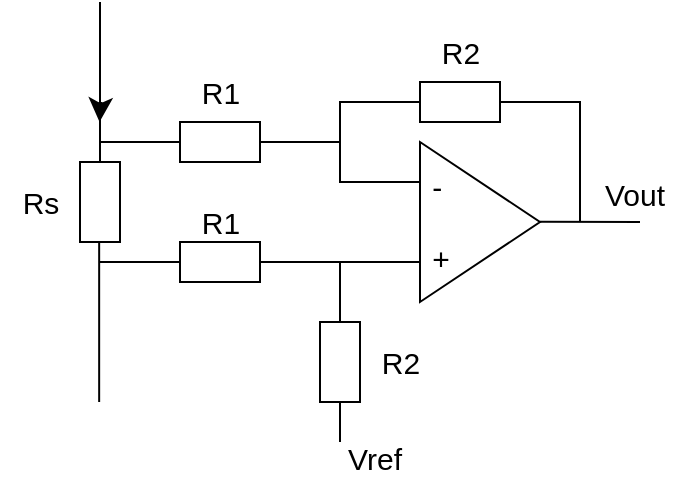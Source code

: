 <mxfile version="20.2.3" type="device"><diagram id="V5yohNhnOBu1HYfvTp3l" name="Sida-1"><mxGraphModel dx="813" dy="494" grid="1" gridSize="10" guides="1" tooltips="1" connect="1" arrows="1" fold="1" page="1" pageScale="1" pageWidth="827" pageHeight="1169" math="0" shadow="0"><root><mxCell id="0"/><mxCell id="1" parent="0"/><mxCell id="2lQTiGi3WnqK_YHmJMs9-2" value="" style="rounded=0;whiteSpace=wrap;html=1;" vertex="1" parent="1"><mxGeometry x="190" y="190" width="20" height="40" as="geometry"/></mxCell><mxCell id="2lQTiGi3WnqK_YHmJMs9-3" value="&lt;span style=&quot;font-size: 15px;&quot;&gt;&amp;nbsp;-&lt;br&gt;&lt;br&gt;&amp;nbsp;+&lt;br&gt;&lt;/span&gt;" style="triangle;whiteSpace=wrap;html=1;align=left;" vertex="1" parent="1"><mxGeometry x="360" y="180" width="60" height="80" as="geometry"/></mxCell><mxCell id="2lQTiGi3WnqK_YHmJMs9-4" value="" style="endArrow=none;html=1;rounded=0;fontSize=15;" edge="1" parent="1"><mxGeometry width="50" height="50" relative="1" as="geometry"><mxPoint x="200" y="190" as="sourcePoint"/><mxPoint x="200" y="110" as="targetPoint"/></mxGeometry></mxCell><mxCell id="2lQTiGi3WnqK_YHmJMs9-5" value="" style="endArrow=none;html=1;rounded=0;fontSize=15;" edge="1" parent="1"><mxGeometry width="50" height="50" relative="1" as="geometry"><mxPoint x="199.58" y="310" as="sourcePoint"/><mxPoint x="199.58" y="230" as="targetPoint"/></mxGeometry></mxCell><mxCell id="2lQTiGi3WnqK_YHmJMs9-7" value="" style="endArrow=classic;html=1;rounded=0;fontSize=15;strokeWidth=2;strokeColor=default;" edge="1" parent="1"><mxGeometry width="50" height="50" relative="1" as="geometry"><mxPoint x="200.25" y="160" as="sourcePoint"/><mxPoint x="199.75" y="170" as="targetPoint"/></mxGeometry></mxCell><mxCell id="2lQTiGi3WnqK_YHmJMs9-9" value="" style="endArrow=none;html=1;rounded=0;fontSize=15;" edge="1" parent="1"><mxGeometry width="50" height="50" relative="1" as="geometry"><mxPoint x="320" y="180" as="sourcePoint"/><mxPoint x="200" y="180" as="targetPoint"/></mxGeometry></mxCell><mxCell id="2lQTiGi3WnqK_YHmJMs9-10" value="" style="endArrow=none;html=1;rounded=0;fontSize=15;exitX=0;exitY=0.75;exitDx=0;exitDy=0;" edge="1" parent="1" source="2lQTiGi3WnqK_YHmJMs9-3"><mxGeometry width="50" height="50" relative="1" as="geometry"><mxPoint x="300" y="240" as="sourcePoint"/><mxPoint x="200" y="240" as="targetPoint"/></mxGeometry></mxCell><mxCell id="2lQTiGi3WnqK_YHmJMs9-11" value="" style="endArrow=none;html=1;rounded=0;fontSize=15;exitX=0;exitY=0.25;exitDx=0;exitDy=0;" edge="1" parent="1" source="2lQTiGi3WnqK_YHmJMs9-3"><mxGeometry width="50" height="50" relative="1" as="geometry"><mxPoint x="360" y="210.0" as="sourcePoint"/><mxPoint x="440" y="220" as="targetPoint"/><Array as="points"><mxPoint x="320" y="200"/><mxPoint x="320" y="160"/><mxPoint x="440" y="160"/></Array></mxGeometry></mxCell><mxCell id="2lQTiGi3WnqK_YHmJMs9-12" value="" style="endArrow=none;html=1;rounded=0;fontSize=15;" edge="1" parent="1"><mxGeometry width="50" height="50" relative="1" as="geometry"><mxPoint x="470" y="220" as="sourcePoint"/><mxPoint x="420" y="219.88" as="targetPoint"/></mxGeometry></mxCell><mxCell id="2lQTiGi3WnqK_YHmJMs9-13" value="" style="endArrow=none;html=1;rounded=0;fontSize=15;" edge="1" parent="1"><mxGeometry width="50" height="50" relative="1" as="geometry"><mxPoint x="320" y="240" as="sourcePoint"/><mxPoint x="320" y="330" as="targetPoint"/></mxGeometry></mxCell><mxCell id="2lQTiGi3WnqK_YHmJMs9-14" value="" style="rounded=0;whiteSpace=wrap;html=1;" vertex="1" parent="1"><mxGeometry x="310" y="270" width="20" height="40" as="geometry"/></mxCell><mxCell id="2lQTiGi3WnqK_YHmJMs9-15" value="" style="rounded=0;whiteSpace=wrap;html=1;" vertex="1" parent="1"><mxGeometry x="240" y="230" width="40" height="20" as="geometry"/></mxCell><mxCell id="2lQTiGi3WnqK_YHmJMs9-19" value="" style="rounded=0;whiteSpace=wrap;html=1;" vertex="1" parent="1"><mxGeometry x="240" y="170" width="40" height="20" as="geometry"/></mxCell><mxCell id="2lQTiGi3WnqK_YHmJMs9-20" value="" style="rounded=0;whiteSpace=wrap;html=1;" vertex="1" parent="1"><mxGeometry x="360" y="150" width="40" height="20" as="geometry"/></mxCell><mxCell id="2lQTiGi3WnqK_YHmJMs9-21" value="Rs" style="text;html=1;align=center;verticalAlign=middle;resizable=0;points=[];autosize=1;strokeColor=none;fillColor=none;fontSize=15;" vertex="1" parent="1"><mxGeometry x="150" y="195" width="40" height="30" as="geometry"/></mxCell><mxCell id="2lQTiGi3WnqK_YHmJMs9-22" value="R1" style="text;html=1;align=center;verticalAlign=middle;resizable=0;points=[];autosize=1;strokeColor=none;fillColor=none;fontSize=15;" vertex="1" parent="1"><mxGeometry x="240" y="140" width="40" height="30" as="geometry"/></mxCell><mxCell id="2lQTiGi3WnqK_YHmJMs9-23" value="R1" style="text;html=1;align=center;verticalAlign=middle;resizable=0;points=[];autosize=1;strokeColor=none;fillColor=none;fontSize=15;" vertex="1" parent="1"><mxGeometry x="240" y="205" width="40" height="30" as="geometry"/></mxCell><mxCell id="2lQTiGi3WnqK_YHmJMs9-24" value="R2" style="text;html=1;align=center;verticalAlign=middle;resizable=0;points=[];autosize=1;strokeColor=none;fillColor=none;fontSize=15;" vertex="1" parent="1"><mxGeometry x="330" y="275" width="40" height="30" as="geometry"/></mxCell><mxCell id="2lQTiGi3WnqK_YHmJMs9-25" value="R2" style="text;html=1;align=center;verticalAlign=middle;resizable=0;points=[];autosize=1;strokeColor=none;fillColor=none;fontSize=15;" vertex="1" parent="1"><mxGeometry x="360" y="120" width="40" height="30" as="geometry"/></mxCell><mxCell id="2lQTiGi3WnqK_YHmJMs9-26" value="Vref" style="text;html=1;align=center;verticalAlign=middle;resizable=0;points=[];autosize=1;strokeColor=none;fillColor=none;fontSize=15;" vertex="1" parent="1"><mxGeometry x="312" y="323" width="50" height="30" as="geometry"/></mxCell><mxCell id="2lQTiGi3WnqK_YHmJMs9-27" value="Vout" style="text;html=1;align=center;verticalAlign=middle;resizable=0;points=[];autosize=1;strokeColor=none;fillColor=none;fontSize=15;" vertex="1" parent="1"><mxGeometry x="442" y="191" width="50" height="30" as="geometry"/></mxCell></root></mxGraphModel></diagram></mxfile>